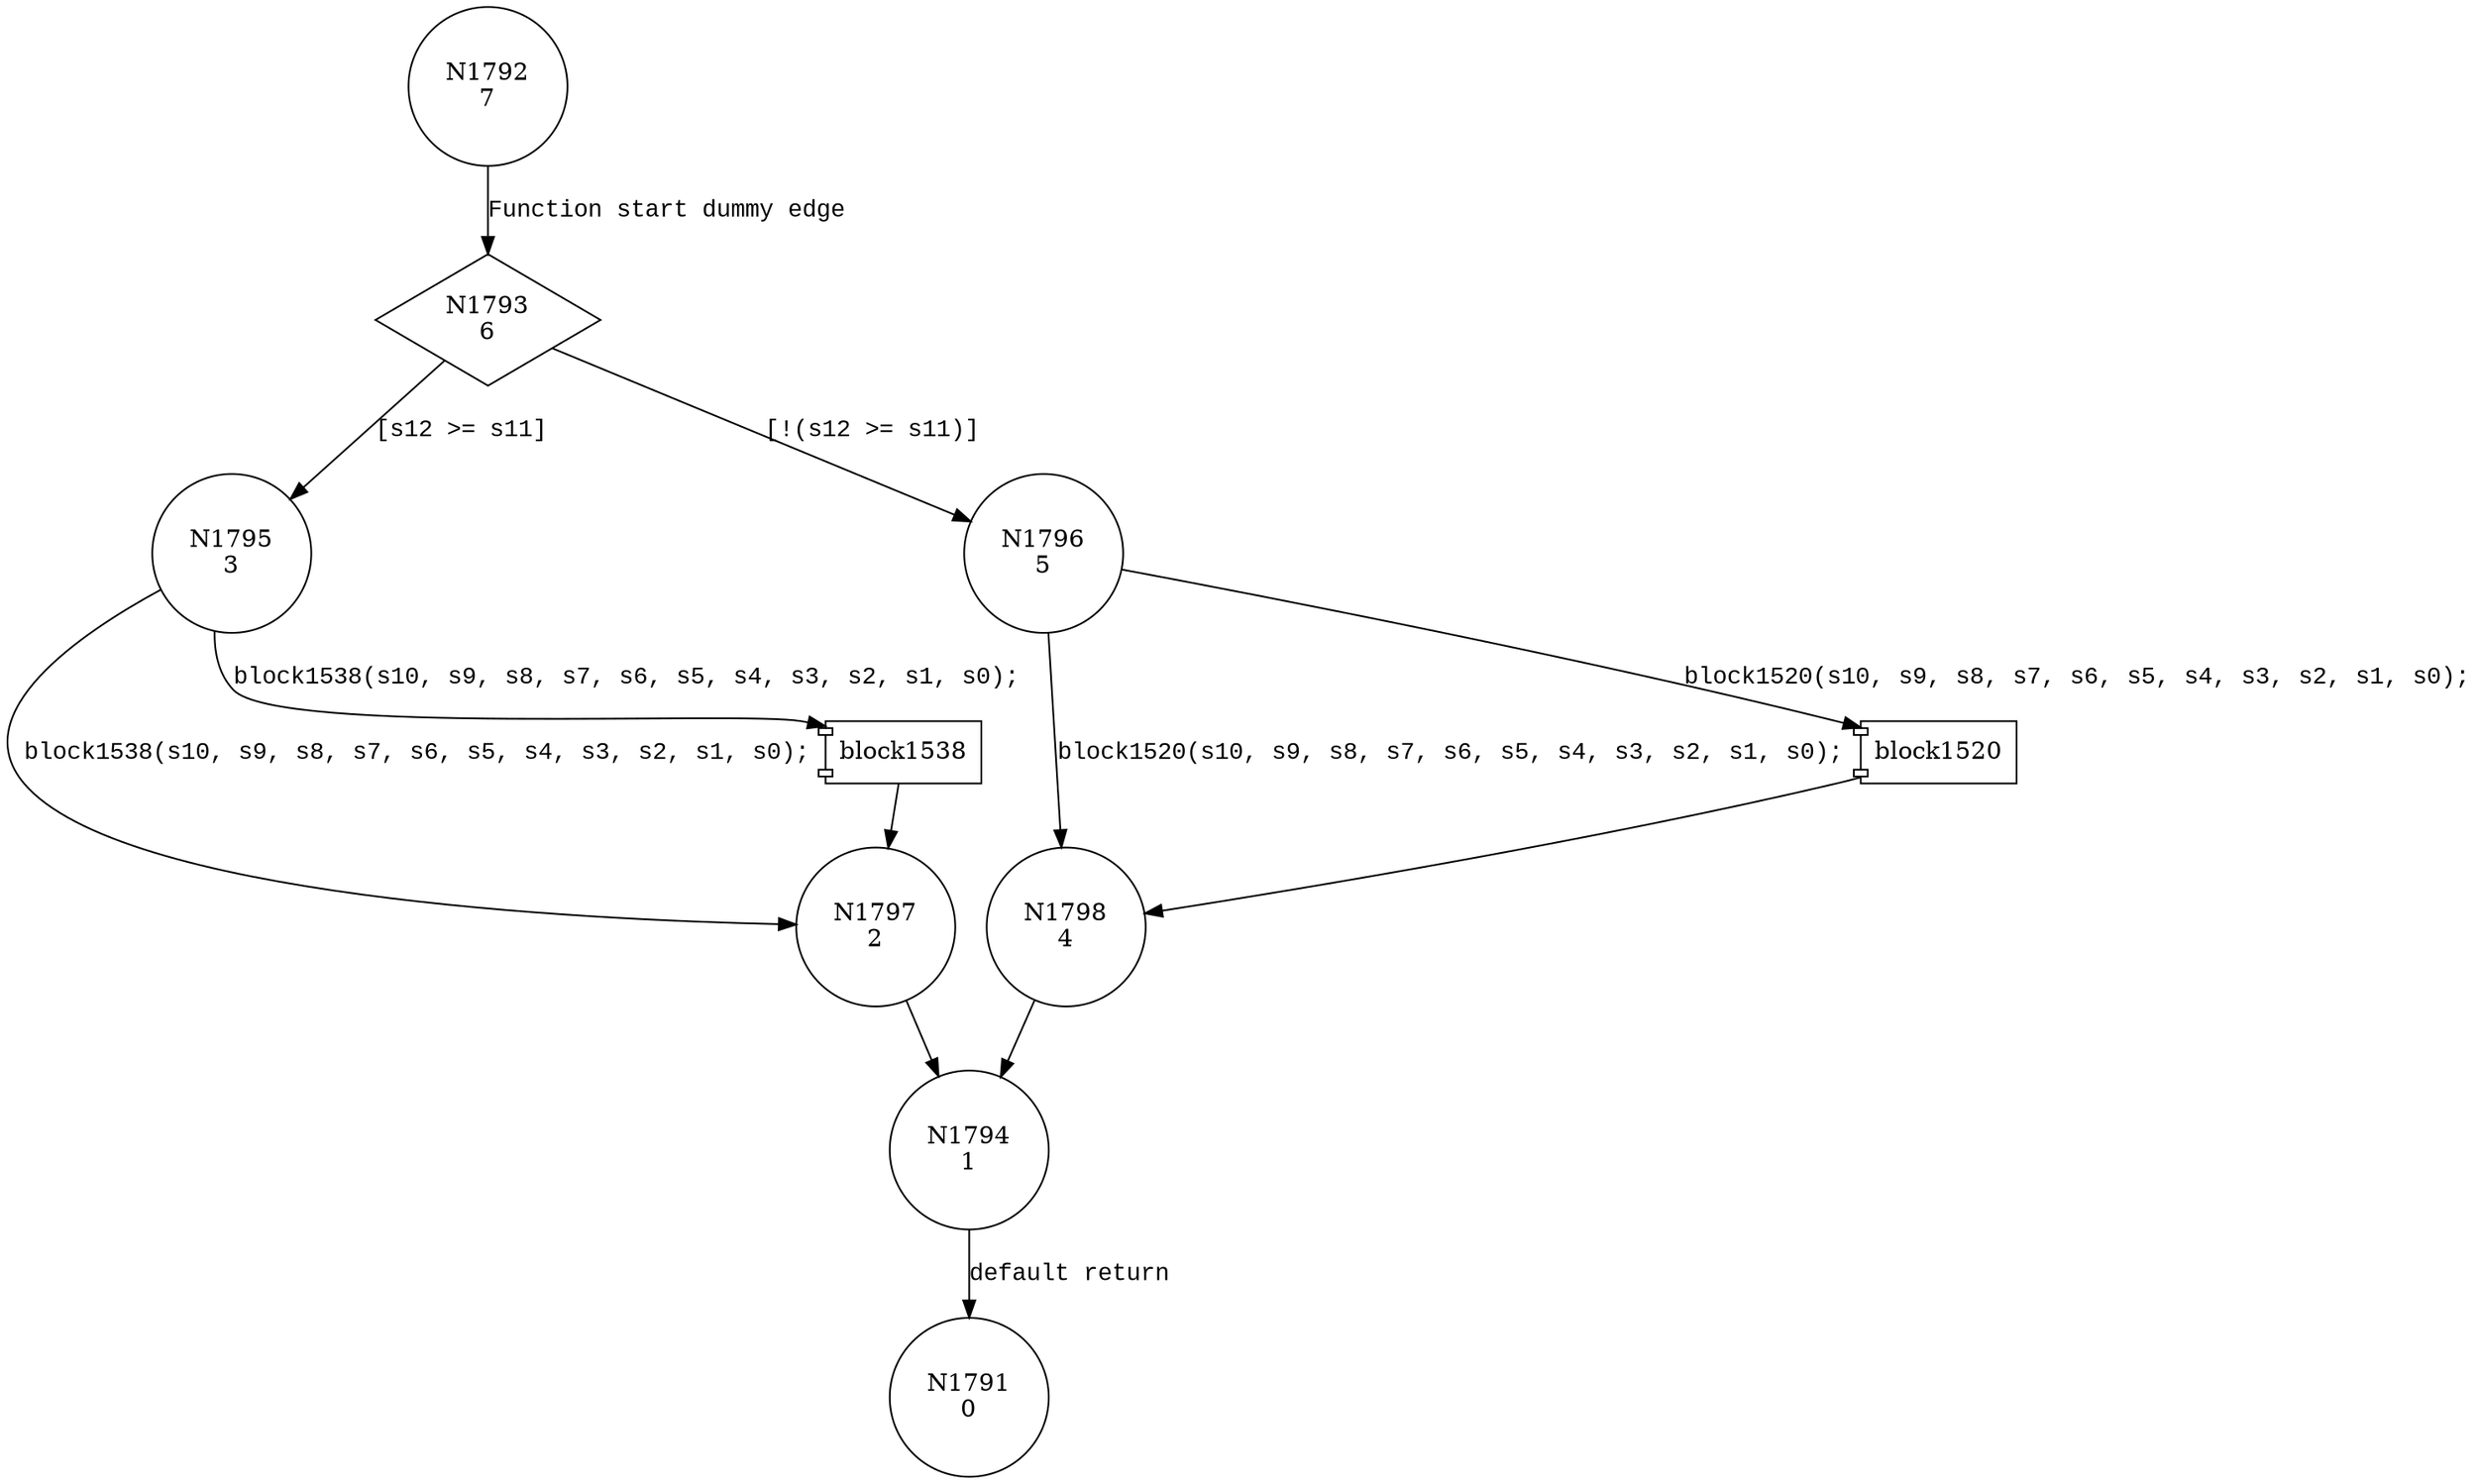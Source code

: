 digraph jump1511 {
1793 [shape="diamond" label="N1793\n6"]
1795 [shape="circle" label="N1795\n3"]
1796 [shape="circle" label="N1796\n5"]
1798 [shape="circle" label="N1798\n4"]
1794 [shape="circle" label="N1794\n1"]
1791 [shape="circle" label="N1791\n0"]
1797 [shape="circle" label="N1797\n2"]
1792 [shape="circle" label="N1792\n7"]
1793 -> 1795 [label="[s12 >= s11]" fontname="Courier New"]
1793 -> 1796 [label="[!(s12 >= s11)]" fontname="Courier New"]
100156 [shape="component" label="block1520"]
1796 -> 100156 [label="block1520(s10, s9, s8, s7, s6, s5, s4, s3, s2, s1, s0);" fontname="Courier New"]
100156 -> 1798 [label="" fontname="Courier New"]
1796 -> 1798 [label="block1520(s10, s9, s8, s7, s6, s5, s4, s3, s2, s1, s0);" fontname="Courier New"]
1798 -> 1794 [label="" fontname="Courier New"]
1794 -> 1791 [label="default return" fontname="Courier New"]
100157 [shape="component" label="block1538"]
1795 -> 100157 [label="block1538(s10, s9, s8, s7, s6, s5, s4, s3, s2, s1, s0);" fontname="Courier New"]
100157 -> 1797 [label="" fontname="Courier New"]
1795 -> 1797 [label="block1538(s10, s9, s8, s7, s6, s5, s4, s3, s2, s1, s0);" fontname="Courier New"]
1797 -> 1794 [label="" fontname="Courier New"]
1792 -> 1793 [label="Function start dummy edge" fontname="Courier New"]
}